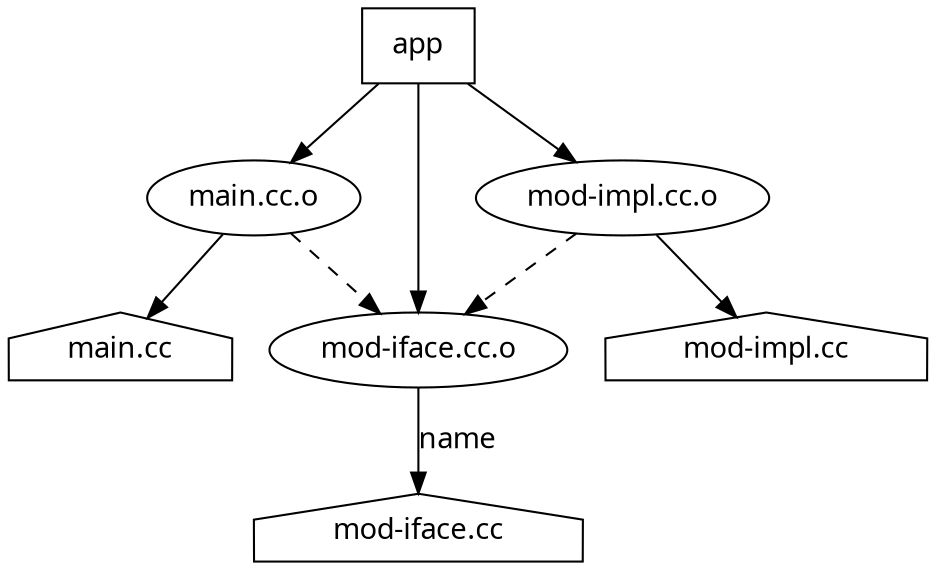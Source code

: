 digraph {
    node [fontname="Atkinson Hyperlegible"]
    edge [fontname="Atkinson Hyperlegible"]

    node1 [label="main.cc" shape="house"]
    node2 [label="main.cc.o"]
    node3 [label="mod-iface.cc" shape="house"]
    node4 [label="mod-iface.cc.o"]
    node5 [label="mod-impl.cc" shape="house"]
    node6 [label="mod-impl.cc.o"]
    node7 [label="app" shape="rect"]
    node2 -> { node1 }
    node2 -> { node4 } [style=dashed]
    node4 -> { node3 } [label="name"]
    node6 -> { node5 }
    node6 -> { node4 } [style=dashed]
    node7 -> { node2 node4 node6 }
}
